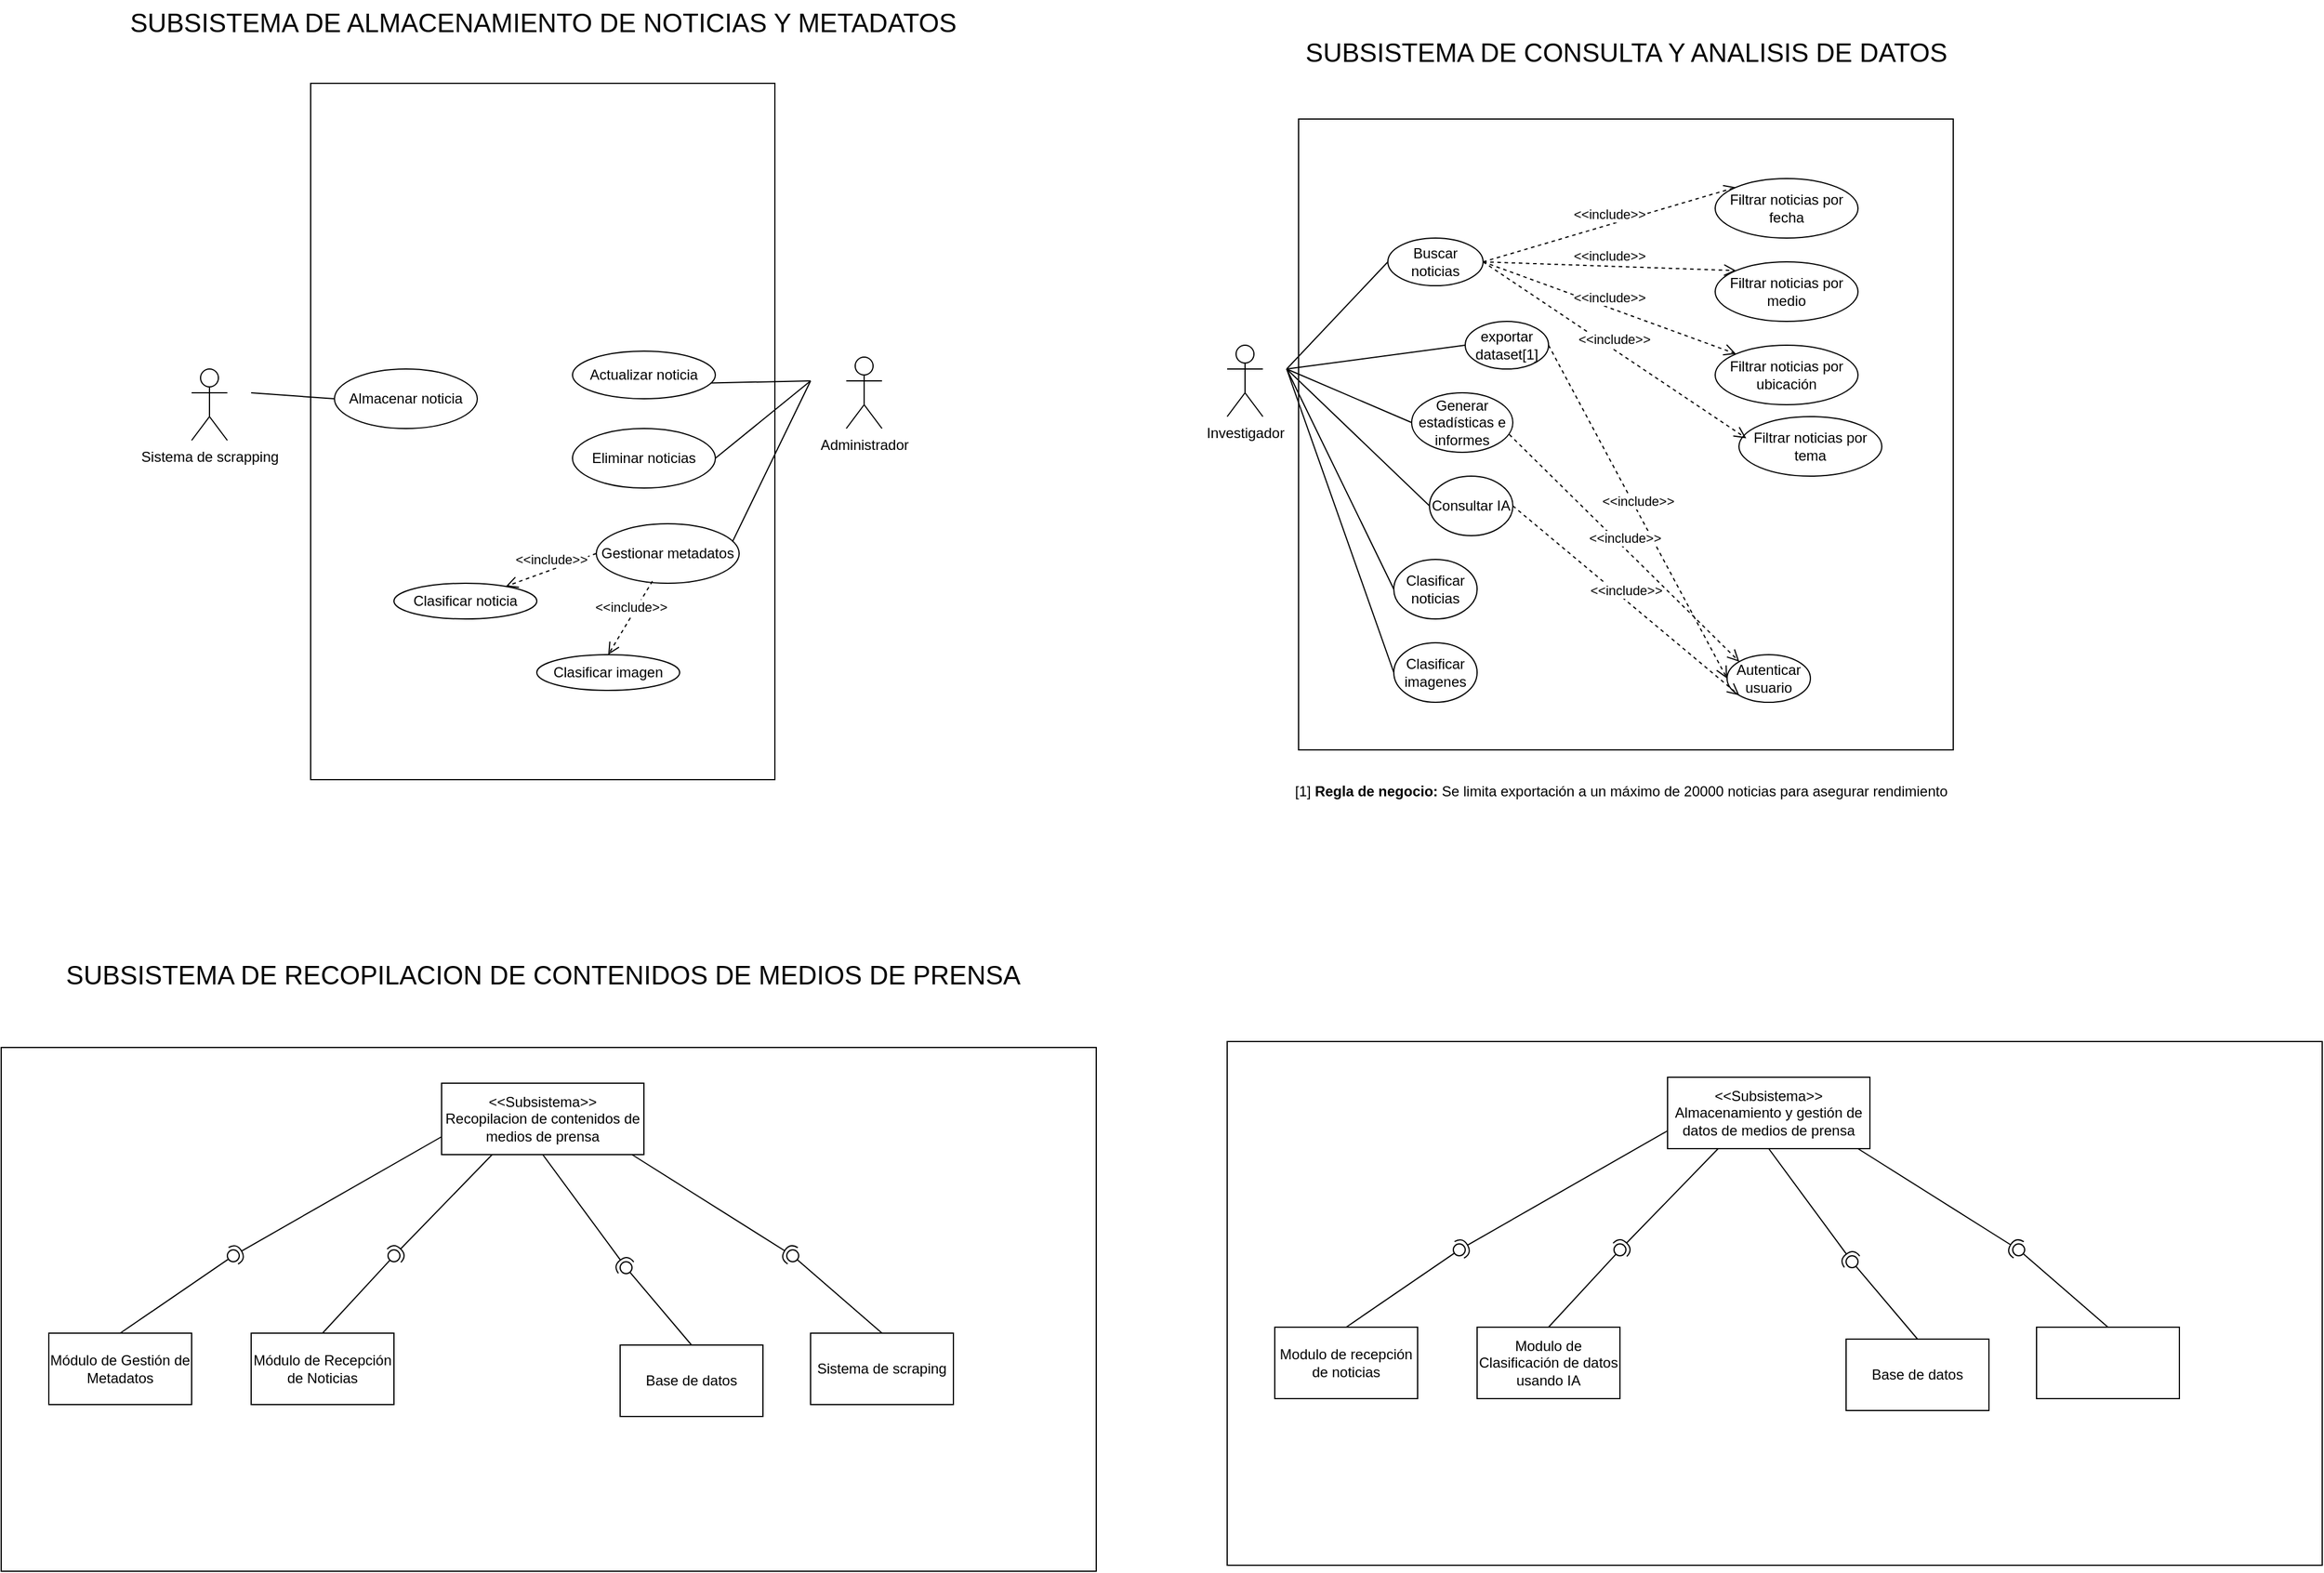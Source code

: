 <mxfile version="28.1.1">
  <diagram name="Página-1" id="gAzKbbcwC094XxibF-DY">
    <mxGraphModel dx="2747" dy="1830" grid="1" gridSize="10" guides="1" tooltips="1" connect="1" arrows="1" fold="1" page="1" pageScale="1" pageWidth="827" pageHeight="1169" math="0" shadow="0">
      <root>
        <mxCell id="0" />
        <mxCell id="1" parent="0" />
        <mxCell id="x1412d7Bhj6BPtJA3p_Y-9" value="" style="rounded=0;whiteSpace=wrap;html=1;" parent="1" vertex="1">
          <mxGeometry x="-190" y="-380" width="550" height="530" as="geometry" />
        </mxCell>
        <mxCell id="ybdoiESCJb-08Sw1rpXr-2" value="Investigador" style="shape=umlActor;verticalLabelPosition=bottom;verticalAlign=top;html=1;outlineConnect=0;" parent="1" vertex="1">
          <mxGeometry x="-250" y="-190" width="30" height="60" as="geometry" />
        </mxCell>
        <mxCell id="ybdoiESCJb-08Sw1rpXr-8" value="Buscar noticias" style="ellipse;whiteSpace=wrap;html=1;" parent="1" vertex="1">
          <mxGeometry x="-115" y="-280" width="80" height="40" as="geometry" />
        </mxCell>
        <mxCell id="ybdoiESCJb-08Sw1rpXr-9" value="exportar dataset[1]" style="ellipse;whiteSpace=wrap;html=1;" parent="1" vertex="1">
          <mxGeometry x="-50" y="-210" width="70" height="40" as="geometry" />
        </mxCell>
        <mxCell id="ybdoiESCJb-08Sw1rpXr-10" value="Autenticar usuario" style="ellipse;whiteSpace=wrap;html=1;" parent="1" vertex="1">
          <mxGeometry x="170" y="70" width="70" height="40" as="geometry" />
        </mxCell>
        <mxCell id="ybdoiESCJb-08Sw1rpXr-20" value="&amp;lt;&amp;lt;include&amp;gt;&amp;gt;" style="html=1;verticalAlign=bottom;endArrow=open;dashed=1;endSize=8;curved=0;rounded=0;exitX=1;exitY=0.5;exitDx=0;exitDy=0;entryX=0;entryY=0;entryDx=0;entryDy=0;" parent="1" source="ybdoiESCJb-08Sw1rpXr-8" target="ybdoiESCJb-08Sw1rpXr-68" edge="1">
          <mxGeometry relative="1" as="geometry">
            <mxPoint x="90" y="-50" as="sourcePoint" />
            <mxPoint x="10" y="-50" as="targetPoint" />
          </mxGeometry>
        </mxCell>
        <mxCell id="ybdoiESCJb-08Sw1rpXr-24" value="Generar estadísticas e informes" style="ellipse;whiteSpace=wrap;html=1;" parent="1" vertex="1">
          <mxGeometry x="-95" y="-150" width="85" height="50" as="geometry" />
        </mxCell>
        <mxCell id="ybdoiESCJb-08Sw1rpXr-31" value="" style="endArrow=none;html=1;rounded=0;entryX=0;entryY=0.5;entryDx=0;entryDy=0;" parent="1" target="ybdoiESCJb-08Sw1rpXr-24" edge="1">
          <mxGeometry width="50" height="50" relative="1" as="geometry">
            <mxPoint x="-200" y="-170" as="sourcePoint" />
            <mxPoint x="140" y="30" as="targetPoint" />
          </mxGeometry>
        </mxCell>
        <mxCell id="ybdoiESCJb-08Sw1rpXr-32" value="" style="endArrow=none;html=1;rounded=0;entryX=0;entryY=0.5;entryDx=0;entryDy=0;" parent="1" target="ybdoiESCJb-08Sw1rpXr-9" edge="1">
          <mxGeometry width="50" height="50" relative="1" as="geometry">
            <mxPoint x="-200" y="-170" as="sourcePoint" />
            <mxPoint x="-90" y="90" as="targetPoint" />
          </mxGeometry>
        </mxCell>
        <mxCell id="ybdoiESCJb-08Sw1rpXr-33" value="" style="endArrow=none;html=1;rounded=0;entryX=0;entryY=0.5;entryDx=0;entryDy=0;" parent="1" target="ybdoiESCJb-08Sw1rpXr-8" edge="1">
          <mxGeometry width="50" height="50" relative="1" as="geometry">
            <mxPoint x="-200" y="-170" as="sourcePoint" />
            <mxPoint x="-80" y="100" as="targetPoint" />
          </mxGeometry>
        </mxCell>
        <mxCell id="ybdoiESCJb-08Sw1rpXr-43" value="&amp;lt;&amp;lt;include&amp;gt;&amp;gt;" style="html=1;verticalAlign=bottom;endArrow=open;dashed=1;endSize=8;curved=0;rounded=0;exitX=1;exitY=0.5;exitDx=0;exitDy=0;entryX=0;entryY=0.5;entryDx=0;entryDy=0;" parent="1" source="ybdoiESCJb-08Sw1rpXr-9" target="ybdoiESCJb-08Sw1rpXr-10" edge="1">
          <mxGeometry relative="1" as="geometry">
            <mxPoint x="-15" y="-70" as="sourcePoint" />
            <mxPoint x="90" y="-25" as="targetPoint" />
          </mxGeometry>
        </mxCell>
        <mxCell id="ybdoiESCJb-08Sw1rpXr-56" value="Consultar IA" style="ellipse;whiteSpace=wrap;html=1;" parent="1" vertex="1">
          <mxGeometry x="-80" y="-80" width="70" height="50" as="geometry" />
        </mxCell>
        <mxCell id="ybdoiESCJb-08Sw1rpXr-57" value="" style="endArrow=none;html=1;rounded=0;entryX=0;entryY=0.5;entryDx=0;entryDy=0;" parent="1" target="ybdoiESCJb-08Sw1rpXr-56" edge="1">
          <mxGeometry width="50" height="50" relative="1" as="geometry">
            <mxPoint x="-200" y="-170" as="sourcePoint" />
            <mxPoint x="-95" y="210" as="targetPoint" />
          </mxGeometry>
        </mxCell>
        <mxCell id="ybdoiESCJb-08Sw1rpXr-58" value="&amp;lt;&amp;lt;include&amp;gt;&amp;gt;" style="html=1;verticalAlign=bottom;endArrow=open;dashed=1;endSize=8;curved=0;rounded=0;exitX=1;exitY=0.5;exitDx=0;exitDy=0;entryX=0;entryY=1;entryDx=0;entryDy=0;" parent="1" source="ybdoiESCJb-08Sw1rpXr-56" target="ybdoiESCJb-08Sw1rpXr-10" edge="1">
          <mxGeometry relative="1" as="geometry">
            <mxPoint x="-15" y="-40" as="sourcePoint" />
            <mxPoint x="160" y="80" as="targetPoint" />
          </mxGeometry>
        </mxCell>
        <mxCell id="ybdoiESCJb-08Sw1rpXr-61" value="Clasificar noticias" style="ellipse;whiteSpace=wrap;html=1;" parent="1" vertex="1">
          <mxGeometry x="-110" y="-10" width="70" height="50" as="geometry" />
        </mxCell>
        <mxCell id="ybdoiESCJb-08Sw1rpXr-62" value="" style="endArrow=none;html=1;rounded=0;entryX=0;entryY=0.5;entryDx=0;entryDy=0;" parent="1" target="ybdoiESCJb-08Sw1rpXr-61" edge="1">
          <mxGeometry width="50" height="50" relative="1" as="geometry">
            <mxPoint x="-200" y="-170" as="sourcePoint" />
            <mxPoint x="-85" y="105" as="targetPoint" />
          </mxGeometry>
        </mxCell>
        <mxCell id="ybdoiESCJb-08Sw1rpXr-63" value="Clasificar imagenes" style="ellipse;whiteSpace=wrap;html=1;" parent="1" vertex="1">
          <mxGeometry x="-110" y="60" width="70" height="50" as="geometry" />
        </mxCell>
        <mxCell id="ybdoiESCJb-08Sw1rpXr-64" value="" style="endArrow=none;html=1;rounded=0;entryX=0;entryY=0.5;entryDx=0;entryDy=0;" parent="1" target="ybdoiESCJb-08Sw1rpXr-63" edge="1">
          <mxGeometry width="50" height="50" relative="1" as="geometry">
            <mxPoint x="-200" y="-170" as="sourcePoint" />
            <mxPoint x="-85" y="165" as="targetPoint" />
          </mxGeometry>
        </mxCell>
        <mxCell id="ybdoiESCJb-08Sw1rpXr-68" value="Filtrar noticias por fecha" style="ellipse;whiteSpace=wrap;html=1;" parent="1" vertex="1">
          <mxGeometry x="160" y="-330" width="120" height="50" as="geometry" />
        </mxCell>
        <mxCell id="ybdoiESCJb-08Sw1rpXr-69" value="Filtrar noticias por medio" style="ellipse;whiteSpace=wrap;html=1;" parent="1" vertex="1">
          <mxGeometry x="160" y="-260" width="120" height="50" as="geometry" />
        </mxCell>
        <mxCell id="ybdoiESCJb-08Sw1rpXr-70" value="Filtrar noticias por tema" style="ellipse;whiteSpace=wrap;html=1;" parent="1" vertex="1">
          <mxGeometry x="180" y="-130" width="120" height="50" as="geometry" />
        </mxCell>
        <mxCell id="ybdoiESCJb-08Sw1rpXr-71" value="Filtrar noticias por ubicación" style="ellipse;whiteSpace=wrap;html=1;" parent="1" vertex="1">
          <mxGeometry x="160" y="-190" width="120" height="50" as="geometry" />
        </mxCell>
        <mxCell id="ybdoiESCJb-08Sw1rpXr-72" value="&amp;lt;&amp;lt;include&amp;gt;&amp;gt;" style="html=1;verticalAlign=bottom;endArrow=open;dashed=1;endSize=8;curved=0;rounded=0;exitX=1;exitY=0.5;exitDx=0;exitDy=0;entryX=0;entryY=0;entryDx=0;entryDy=0;" parent="1" source="ybdoiESCJb-08Sw1rpXr-8" target="ybdoiESCJb-08Sw1rpXr-69" edge="1">
          <mxGeometry relative="1" as="geometry">
            <mxPoint x="-45" y="-160" as="sourcePoint" />
            <mxPoint x="232" y="-177" as="targetPoint" />
          </mxGeometry>
        </mxCell>
        <mxCell id="ybdoiESCJb-08Sw1rpXr-73" value="&amp;lt;&amp;lt;include&amp;gt;&amp;gt;" style="html=1;verticalAlign=bottom;endArrow=open;dashed=1;endSize=8;curved=0;rounded=0;exitX=1;exitY=0.5;exitDx=0;exitDy=0;entryX=0;entryY=0;entryDx=0;entryDy=0;" parent="1" source="ybdoiESCJb-08Sw1rpXr-8" target="ybdoiESCJb-08Sw1rpXr-71" edge="1">
          <mxGeometry relative="1" as="geometry">
            <mxPoint x="-35" y="-150" as="sourcePoint" />
            <mxPoint x="242" y="-167" as="targetPoint" />
          </mxGeometry>
        </mxCell>
        <mxCell id="ybdoiESCJb-08Sw1rpXr-74" value="&amp;lt;&amp;lt;include&amp;gt;&amp;gt;" style="html=1;verticalAlign=bottom;endArrow=open;dashed=1;endSize=8;curved=0;rounded=0;entryX=0.051;entryY=0.364;entryDx=0;entryDy=0;entryPerimeter=0;exitX=1;exitY=0.5;exitDx=0;exitDy=0;" parent="1" source="ybdoiESCJb-08Sw1rpXr-8" target="ybdoiESCJb-08Sw1rpXr-70" edge="1">
          <mxGeometry relative="1" as="geometry">
            <mxPoint x="-50" y="-170" as="sourcePoint" />
            <mxPoint x="252" y="-157" as="targetPoint" />
          </mxGeometry>
        </mxCell>
        <mxCell id="x1412d7Bhj6BPtJA3p_Y-10" value="[1] &lt;b&gt;Regla de negocio: &lt;/b&gt;Se limita exportación a un máximo de 20000 noticias para asegurar rendimiento" style="text;html=1;align=left;verticalAlign=middle;whiteSpace=wrap;rounded=0;" parent="1" vertex="1">
          <mxGeometry x="-195" y="170" width="560" height="30" as="geometry" />
        </mxCell>
        <mxCell id="x1412d7Bhj6BPtJA3p_Y-11" value="&amp;lt;&amp;lt;include&amp;gt;&amp;gt;" style="html=1;verticalAlign=bottom;endArrow=open;dashed=1;endSize=8;curved=0;rounded=0;exitX=0.965;exitY=0.7;exitDx=0;exitDy=0;entryX=0;entryY=0;entryDx=0;entryDy=0;exitPerimeter=0;" parent="1" source="ybdoiESCJb-08Sw1rpXr-24" target="ybdoiESCJb-08Sw1rpXr-10" edge="1">
          <mxGeometry relative="1" as="geometry">
            <mxPoint x="90" y="-100" as="sourcePoint" />
            <mxPoint x="210" y="180" as="targetPoint" />
          </mxGeometry>
        </mxCell>
        <mxCell id="xJSOPvNTRKn9H1h3n8cO-1" value="&lt;font style=&quot;font-size: 22px;&quot;&gt;SUBSISTEMA DE CONSULTA Y ANALISIS DE DATOS&lt;/font&gt;" style="text;html=1;align=center;verticalAlign=middle;resizable=0;points=[];autosize=1;strokeColor=none;fillColor=none;" parent="1" vertex="1">
          <mxGeometry x="-195" y="-455" width="560" height="40" as="geometry" />
        </mxCell>
        <mxCell id="xJSOPvNTRKn9H1h3n8cO-2" value="" style="rounded=0;whiteSpace=wrap;html=1;" parent="1" vertex="1">
          <mxGeometry x="-1020" y="-410" width="390" height="585" as="geometry" />
        </mxCell>
        <mxCell id="xJSOPvNTRKn9H1h3n8cO-3" value="Sistema de scrapping" style="shape=umlActor;verticalLabelPosition=bottom;verticalAlign=top;html=1;outlineConnect=0;" parent="1" vertex="1">
          <mxGeometry x="-1120" y="-170" width="30" height="60" as="geometry" />
        </mxCell>
        <mxCell id="xJSOPvNTRKn9H1h3n8cO-6" value="" style="endArrow=none;html=1;rounded=0;entryX=0;entryY=0.5;entryDx=0;entryDy=0;" parent="1" target="xJSOPvNTRKn9H1h3n8cO-12" edge="1">
          <mxGeometry width="50" height="50" relative="1" as="geometry">
            <mxPoint x="-1070" y="-150" as="sourcePoint" />
            <mxPoint x="-985" y="-240" as="targetPoint" />
          </mxGeometry>
        </mxCell>
        <mxCell id="xJSOPvNTRKn9H1h3n8cO-10" value="Administrador" style="shape=umlActor;verticalLabelPosition=bottom;verticalAlign=top;html=1;outlineConnect=0;" parent="1" vertex="1">
          <mxGeometry x="-570" y="-180" width="30" height="60" as="geometry" />
        </mxCell>
        <mxCell id="xJSOPvNTRKn9H1h3n8cO-11" value="&lt;font style=&quot;font-size: 22px;&quot;&gt;SUBSISTEMA DE ALMACENAMIENTO DE NOTICIAS Y METADATOS&lt;/font&gt;" style="text;html=1;align=center;verticalAlign=middle;resizable=0;points=[];autosize=1;strokeColor=none;fillColor=none;" parent="1" vertex="1">
          <mxGeometry x="-1185" y="-480" width="720" height="40" as="geometry" />
        </mxCell>
        <mxCell id="xJSOPvNTRKn9H1h3n8cO-12" value="Almacenar noticia" style="ellipse;whiteSpace=wrap;html=1;" parent="1" vertex="1">
          <mxGeometry x="-1000" y="-170" width="120" height="50" as="geometry" />
        </mxCell>
        <mxCell id="xJSOPvNTRKn9H1h3n8cO-13" value="Actualizar noticia" style="ellipse;whiteSpace=wrap;html=1;" parent="1" vertex="1">
          <mxGeometry x="-800" y="-185" width="120" height="40" as="geometry" />
        </mxCell>
        <mxCell id="xJSOPvNTRKn9H1h3n8cO-14" value="Eliminar noticias" style="ellipse;whiteSpace=wrap;html=1;" parent="1" vertex="1">
          <mxGeometry x="-800" y="-120" width="120" height="50" as="geometry" />
        </mxCell>
        <mxCell id="xJSOPvNTRKn9H1h3n8cO-15" value="Gestionar metadatos" style="ellipse;whiteSpace=wrap;html=1;" parent="1" vertex="1">
          <mxGeometry x="-780" y="-40" width="120" height="50" as="geometry" />
        </mxCell>
        <mxCell id="xJSOPvNTRKn9H1h3n8cO-16" value="" style="endArrow=none;html=1;rounded=0;entryX=0.971;entryY=0.668;entryDx=0;entryDy=0;entryPerimeter=0;" parent="1" target="xJSOPvNTRKn9H1h3n8cO-13" edge="1">
          <mxGeometry width="50" height="50" relative="1" as="geometry">
            <mxPoint x="-600" y="-160" as="sourcePoint" />
            <mxPoint x="-850" y="-170" as="targetPoint" />
          </mxGeometry>
        </mxCell>
        <mxCell id="xJSOPvNTRKn9H1h3n8cO-17" value="" style="endArrow=none;html=1;rounded=0;entryX=1;entryY=0.5;entryDx=0;entryDy=0;" parent="1" target="xJSOPvNTRKn9H1h3n8cO-14" edge="1">
          <mxGeometry width="50" height="50" relative="1" as="geometry">
            <mxPoint x="-600" y="-160" as="sourcePoint" />
            <mxPoint x="-690" y="-158" as="targetPoint" />
          </mxGeometry>
        </mxCell>
        <mxCell id="xJSOPvNTRKn9H1h3n8cO-18" value="" style="endArrow=none;html=1;rounded=0;entryX=0.953;entryY=0.304;entryDx=0;entryDy=0;entryPerimeter=0;" parent="1" target="xJSOPvNTRKn9H1h3n8cO-15" edge="1">
          <mxGeometry width="50" height="50" relative="1" as="geometry">
            <mxPoint x="-600" y="-160" as="sourcePoint" />
            <mxPoint x="-670" y="-178" as="targetPoint" />
          </mxGeometry>
        </mxCell>
        <mxCell id="xJSOPvNTRKn9H1h3n8cO-19" value="Clasificar noticia" style="ellipse;whiteSpace=wrap;html=1;" parent="1" vertex="1">
          <mxGeometry x="-950" y="10" width="120" height="30" as="geometry" />
        </mxCell>
        <mxCell id="xJSOPvNTRKn9H1h3n8cO-20" value="Clasificar imagen" style="ellipse;whiteSpace=wrap;html=1;" parent="1" vertex="1">
          <mxGeometry x="-830" y="70" width="120" height="30" as="geometry" />
        </mxCell>
        <mxCell id="xJSOPvNTRKn9H1h3n8cO-22" value="&amp;lt;&amp;lt;include&amp;gt;&amp;gt;" style="html=1;verticalAlign=bottom;endArrow=open;dashed=1;endSize=8;curved=0;rounded=0;entryX=0.5;entryY=0;entryDx=0;entryDy=0;exitX=0.393;exitY=0.964;exitDx=0;exitDy=0;exitPerimeter=0;" parent="1" source="xJSOPvNTRKn9H1h3n8cO-15" target="xJSOPvNTRKn9H1h3n8cO-20" edge="1">
          <mxGeometry relative="1" as="geometry">
            <mxPoint x="-870" y="70" as="sourcePoint" />
            <mxPoint x="-649" y="218" as="targetPoint" />
          </mxGeometry>
        </mxCell>
        <mxCell id="xJSOPvNTRKn9H1h3n8cO-23" value="&amp;lt;&amp;lt;include&amp;gt;&amp;gt;" style="html=1;verticalAlign=bottom;endArrow=open;dashed=1;endSize=8;curved=0;rounded=0;exitX=0;exitY=0.5;exitDx=0;exitDy=0;" parent="1" source="xJSOPvNTRKn9H1h3n8cO-15" target="xJSOPvNTRKn9H1h3n8cO-19" edge="1">
          <mxGeometry relative="1" as="geometry">
            <mxPoint x="-820" as="sourcePoint" />
            <mxPoint x="-599" y="148" as="targetPoint" />
          </mxGeometry>
        </mxCell>
        <mxCell id="AGh-hy6SgrTbnIwnRyEK-2" value="&lt;font style=&quot;font-size: 22px;&quot;&gt;SUBSISTEMA DE RECOPILACION DE CONTENIDOS DE MEDIOS DE PRENSA&lt;/font&gt;" style="text;html=1;align=center;verticalAlign=middle;resizable=0;points=[];autosize=1;strokeColor=none;fillColor=none;" parent="1" vertex="1">
          <mxGeometry x="-1240" y="320" width="830" height="40" as="geometry" />
        </mxCell>
        <mxCell id="AGh-hy6SgrTbnIwnRyEK-3" value="" style="rounded=0;whiteSpace=wrap;html=1;" parent="1" vertex="1">
          <mxGeometry x="-1280" y="400" width="920" height="440" as="geometry" />
        </mxCell>
        <mxCell id="AGh-hy6SgrTbnIwnRyEK-4" value="Módulo de Gestión de Metadatos" style="rounded=0;whiteSpace=wrap;html=1;" parent="1" vertex="1">
          <mxGeometry x="-1240" y="640" width="120" height="60" as="geometry" />
        </mxCell>
        <mxCell id="AGh-hy6SgrTbnIwnRyEK-5" value="&lt;div&gt;&amp;lt;&amp;lt;Subsistema&amp;gt;&amp;gt;&lt;/div&gt;&lt;div&gt;Recopilacion de contenidos de medios de prensa&lt;/div&gt;" style="rounded=0;whiteSpace=wrap;html=1;" parent="1" vertex="1">
          <mxGeometry x="-910" y="430" width="170" height="60" as="geometry" />
        </mxCell>
        <mxCell id="xJSOPvNTRKn9H1h3n8cO-29" value="Módulo de Recepción de Noticias" style="rounded=0;whiteSpace=wrap;html=1;" parent="1" vertex="1">
          <mxGeometry x="-1070" y="640" width="120" height="60" as="geometry" />
        </mxCell>
        <mxCell id="xJSOPvNTRKn9H1h3n8cO-30" value="Base de datos" style="rounded=0;whiteSpace=wrap;html=1;" parent="1" vertex="1">
          <mxGeometry x="-760" y="650" width="120" height="60" as="geometry" />
        </mxCell>
        <mxCell id="xJSOPvNTRKn9H1h3n8cO-31" value="Sistema de scraping" style="rounded=0;whiteSpace=wrap;html=1;" parent="1" vertex="1">
          <mxGeometry x="-600" y="640" width="120" height="60" as="geometry" />
        </mxCell>
        <mxCell id="xJSOPvNTRKn9H1h3n8cO-47" value="" style="rounded=0;orthogonalLoop=1;jettySize=auto;html=1;endArrow=halfCircle;endFill=0;endSize=6;strokeWidth=1;sketch=0;exitX=0;exitY=0.75;exitDx=0;exitDy=0;" parent="1" source="AGh-hy6SgrTbnIwnRyEK-5" target="xJSOPvNTRKn9H1h3n8cO-49" edge="1">
          <mxGeometry relative="1" as="geometry">
            <mxPoint x="-1050" y="535" as="sourcePoint" />
          </mxGeometry>
        </mxCell>
        <mxCell id="xJSOPvNTRKn9H1h3n8cO-48" value="" style="rounded=0;orthogonalLoop=1;jettySize=auto;html=1;endArrow=oval;endFill=0;sketch=0;sourcePerimeterSpacing=0;targetPerimeterSpacing=0;endSize=10;exitX=0.5;exitY=0;exitDx=0;exitDy=0;" parent="1" source="AGh-hy6SgrTbnIwnRyEK-4" target="xJSOPvNTRKn9H1h3n8cO-49" edge="1">
          <mxGeometry relative="1" as="geometry">
            <mxPoint x="-1090" y="535" as="sourcePoint" />
          </mxGeometry>
        </mxCell>
        <mxCell id="xJSOPvNTRKn9H1h3n8cO-49" value="" style="ellipse;whiteSpace=wrap;html=1;align=center;aspect=fixed;fillColor=none;strokeColor=none;resizable=0;perimeter=centerPerimeter;rotatable=0;allowArrows=0;points=[];outlineConnect=1;" parent="1" vertex="1">
          <mxGeometry x="-1090" y="570" width="10" height="10" as="geometry" />
        </mxCell>
        <mxCell id="xJSOPvNTRKn9H1h3n8cO-50" value="" style="rounded=0;orthogonalLoop=1;jettySize=auto;html=1;endArrow=halfCircle;endFill=0;endSize=6;strokeWidth=1;sketch=0;exitX=0.25;exitY=1;exitDx=0;exitDy=0;" parent="1" source="AGh-hy6SgrTbnIwnRyEK-5" target="xJSOPvNTRKn9H1h3n8cO-52" edge="1">
          <mxGeometry relative="1" as="geometry">
            <mxPoint x="-930" y="575" as="sourcePoint" />
          </mxGeometry>
        </mxCell>
        <mxCell id="AGh-hy6SgrTbnIwnRyEK-6" value="" style="rounded=0;orthogonalLoop=1;jettySize=auto;html=1;endArrow=halfCircle;endFill=0;endSize=6;strokeWidth=1;sketch=0;exitX=0.941;exitY=1;exitDx=0;exitDy=0;exitPerimeter=0;" parent="1" source="AGh-hy6SgrTbnIwnRyEK-5" target="AGh-hy6SgrTbnIwnRyEK-8" edge="1">
          <mxGeometry relative="1" as="geometry">
            <mxPoint x="-690" y="615" as="sourcePoint" />
          </mxGeometry>
        </mxCell>
        <mxCell id="xJSOPvNTRKn9H1h3n8cO-51" value="" style="rounded=0;orthogonalLoop=1;jettySize=auto;html=1;endArrow=oval;endFill=0;sketch=0;sourcePerimeterSpacing=0;targetPerimeterSpacing=0;endSize=10;exitX=0.5;exitY=0;exitDx=0;exitDy=0;" parent="1" source="xJSOPvNTRKn9H1h3n8cO-29" target="xJSOPvNTRKn9H1h3n8cO-52" edge="1">
          <mxGeometry relative="1" as="geometry">
            <mxPoint x="-970" y="575" as="sourcePoint" />
          </mxGeometry>
        </mxCell>
        <mxCell id="AGh-hy6SgrTbnIwnRyEK-7" value="" style="rounded=0;orthogonalLoop=1;jettySize=auto;html=1;endArrow=oval;endFill=0;sketch=0;sourcePerimeterSpacing=0;targetPerimeterSpacing=0;endSize=10;exitX=0.5;exitY=0;exitDx=0;exitDy=0;" parent="1" source="xJSOPvNTRKn9H1h3n8cO-31" target="AGh-hy6SgrTbnIwnRyEK-8" edge="1">
          <mxGeometry relative="1" as="geometry">
            <mxPoint x="-730" y="615" as="sourcePoint" />
          </mxGeometry>
        </mxCell>
        <mxCell id="xJSOPvNTRKn9H1h3n8cO-52" value="" style="ellipse;whiteSpace=wrap;html=1;align=center;aspect=fixed;fillColor=none;strokeColor=none;resizable=0;perimeter=centerPerimeter;rotatable=0;allowArrows=0;points=[];outlineConnect=1;" parent="1" vertex="1">
          <mxGeometry x="-955" y="570" width="10" height="10" as="geometry" />
        </mxCell>
        <mxCell id="AGh-hy6SgrTbnIwnRyEK-8" value="" style="ellipse;whiteSpace=wrap;html=1;align=center;aspect=fixed;fillColor=none;strokeColor=none;resizable=0;perimeter=centerPerimeter;rotatable=0;allowArrows=0;points=[];outlineConnect=1;" parent="1" vertex="1">
          <mxGeometry x="-620" y="570" width="10" height="10" as="geometry" />
        </mxCell>
        <mxCell id="xJSOPvNTRKn9H1h3n8cO-53" value="" style="rounded=0;orthogonalLoop=1;jettySize=auto;html=1;endArrow=halfCircle;endFill=0;endSize=6;strokeWidth=1;sketch=0;exitX=0.5;exitY=1;exitDx=0;exitDy=0;" parent="1" source="AGh-hy6SgrTbnIwnRyEK-5" target="xJSOPvNTRKn9H1h3n8cO-55" edge="1">
          <mxGeometry relative="1" as="geometry">
            <mxPoint x="-800" y="575" as="sourcePoint" />
          </mxGeometry>
        </mxCell>
        <mxCell id="xJSOPvNTRKn9H1h3n8cO-54" value="" style="rounded=0;orthogonalLoop=1;jettySize=auto;html=1;endArrow=oval;endFill=0;sketch=0;sourcePerimeterSpacing=0;targetPerimeterSpacing=0;endSize=10;exitX=0.5;exitY=0;exitDx=0;exitDy=0;" parent="1" source="xJSOPvNTRKn9H1h3n8cO-30" target="xJSOPvNTRKn9H1h3n8cO-55" edge="1">
          <mxGeometry relative="1" as="geometry">
            <mxPoint x="-840" y="575" as="sourcePoint" />
          </mxGeometry>
        </mxCell>
        <mxCell id="xJSOPvNTRKn9H1h3n8cO-55" value="" style="ellipse;whiteSpace=wrap;html=1;align=center;aspect=fixed;fillColor=none;strokeColor=none;resizable=0;perimeter=centerPerimeter;rotatable=0;allowArrows=0;points=[];outlineConnect=1;" parent="1" vertex="1">
          <mxGeometry x="-760" y="580" width="10" height="10" as="geometry" />
        </mxCell>
        <mxCell id="zEb7CjWJj-UAiZ2Rb29J-2" value="" style="rounded=0;whiteSpace=wrap;html=1;" vertex="1" parent="1">
          <mxGeometry x="-250" y="395" width="920" height="440" as="geometry" />
        </mxCell>
        <mxCell id="zEb7CjWJj-UAiZ2Rb29J-3" value="Modulo de recepción de noticias" style="rounded=0;whiteSpace=wrap;html=1;" vertex="1" parent="1">
          <mxGeometry x="-210" y="635" width="120" height="60" as="geometry" />
        </mxCell>
        <mxCell id="zEb7CjWJj-UAiZ2Rb29J-4" value="&lt;div&gt;&amp;lt;&amp;lt;Subsistema&amp;gt;&amp;gt;&lt;/div&gt;&lt;div&gt;Almacenamiento y gestión de datos de medios de prensa&lt;/div&gt;" style="rounded=0;whiteSpace=wrap;html=1;" vertex="1" parent="1">
          <mxGeometry x="120" y="425" width="170" height="60" as="geometry" />
        </mxCell>
        <mxCell id="zEb7CjWJj-UAiZ2Rb29J-5" value="Modulo de Clasificación de datos usando IA" style="rounded=0;whiteSpace=wrap;html=1;" vertex="1" parent="1">
          <mxGeometry x="-40" y="635" width="120" height="60" as="geometry" />
        </mxCell>
        <mxCell id="zEb7CjWJj-UAiZ2Rb29J-6" value="Base de datos" style="rounded=0;whiteSpace=wrap;html=1;" vertex="1" parent="1">
          <mxGeometry x="270" y="645" width="120" height="60" as="geometry" />
        </mxCell>
        <mxCell id="zEb7CjWJj-UAiZ2Rb29J-7" value="" style="rounded=0;whiteSpace=wrap;html=1;" vertex="1" parent="1">
          <mxGeometry x="430" y="635" width="120" height="60" as="geometry" />
        </mxCell>
        <mxCell id="zEb7CjWJj-UAiZ2Rb29J-8" value="" style="rounded=0;orthogonalLoop=1;jettySize=auto;html=1;endArrow=halfCircle;endFill=0;endSize=6;strokeWidth=1;sketch=0;exitX=0;exitY=0.75;exitDx=0;exitDy=0;" edge="1" parent="1" source="zEb7CjWJj-UAiZ2Rb29J-4" target="zEb7CjWJj-UAiZ2Rb29J-10">
          <mxGeometry relative="1" as="geometry">
            <mxPoint x="-20" y="530" as="sourcePoint" />
          </mxGeometry>
        </mxCell>
        <mxCell id="zEb7CjWJj-UAiZ2Rb29J-9" value="" style="rounded=0;orthogonalLoop=1;jettySize=auto;html=1;endArrow=oval;endFill=0;sketch=0;sourcePerimeterSpacing=0;targetPerimeterSpacing=0;endSize=10;exitX=0.5;exitY=0;exitDx=0;exitDy=0;" edge="1" parent="1" source="zEb7CjWJj-UAiZ2Rb29J-3" target="zEb7CjWJj-UAiZ2Rb29J-10">
          <mxGeometry relative="1" as="geometry">
            <mxPoint x="-60" y="530" as="sourcePoint" />
          </mxGeometry>
        </mxCell>
        <mxCell id="zEb7CjWJj-UAiZ2Rb29J-10" value="" style="ellipse;whiteSpace=wrap;html=1;align=center;aspect=fixed;fillColor=none;strokeColor=none;resizable=0;perimeter=centerPerimeter;rotatable=0;allowArrows=0;points=[];outlineConnect=1;" vertex="1" parent="1">
          <mxGeometry x="-60" y="565" width="10" height="10" as="geometry" />
        </mxCell>
        <mxCell id="zEb7CjWJj-UAiZ2Rb29J-11" value="" style="rounded=0;orthogonalLoop=1;jettySize=auto;html=1;endArrow=halfCircle;endFill=0;endSize=6;strokeWidth=1;sketch=0;exitX=0.25;exitY=1;exitDx=0;exitDy=0;" edge="1" parent="1" source="zEb7CjWJj-UAiZ2Rb29J-4" target="zEb7CjWJj-UAiZ2Rb29J-15">
          <mxGeometry relative="1" as="geometry">
            <mxPoint x="100" y="570" as="sourcePoint" />
          </mxGeometry>
        </mxCell>
        <mxCell id="zEb7CjWJj-UAiZ2Rb29J-12" value="" style="rounded=0;orthogonalLoop=1;jettySize=auto;html=1;endArrow=halfCircle;endFill=0;endSize=6;strokeWidth=1;sketch=0;exitX=0.941;exitY=1;exitDx=0;exitDy=0;exitPerimeter=0;" edge="1" parent="1" source="zEb7CjWJj-UAiZ2Rb29J-4" target="zEb7CjWJj-UAiZ2Rb29J-16">
          <mxGeometry relative="1" as="geometry">
            <mxPoint x="340" y="610" as="sourcePoint" />
          </mxGeometry>
        </mxCell>
        <mxCell id="zEb7CjWJj-UAiZ2Rb29J-13" value="" style="rounded=0;orthogonalLoop=1;jettySize=auto;html=1;endArrow=oval;endFill=0;sketch=0;sourcePerimeterSpacing=0;targetPerimeterSpacing=0;endSize=10;exitX=0.5;exitY=0;exitDx=0;exitDy=0;" edge="1" parent="1" source="zEb7CjWJj-UAiZ2Rb29J-5" target="zEb7CjWJj-UAiZ2Rb29J-15">
          <mxGeometry relative="1" as="geometry">
            <mxPoint x="60" y="570" as="sourcePoint" />
          </mxGeometry>
        </mxCell>
        <mxCell id="zEb7CjWJj-UAiZ2Rb29J-14" value="" style="rounded=0;orthogonalLoop=1;jettySize=auto;html=1;endArrow=oval;endFill=0;sketch=0;sourcePerimeterSpacing=0;targetPerimeterSpacing=0;endSize=10;exitX=0.5;exitY=0;exitDx=0;exitDy=0;" edge="1" parent="1" source="zEb7CjWJj-UAiZ2Rb29J-7" target="zEb7CjWJj-UAiZ2Rb29J-16">
          <mxGeometry relative="1" as="geometry">
            <mxPoint x="300" y="610" as="sourcePoint" />
          </mxGeometry>
        </mxCell>
        <mxCell id="zEb7CjWJj-UAiZ2Rb29J-15" value="" style="ellipse;whiteSpace=wrap;html=1;align=center;aspect=fixed;fillColor=none;strokeColor=none;resizable=0;perimeter=centerPerimeter;rotatable=0;allowArrows=0;points=[];outlineConnect=1;" vertex="1" parent="1">
          <mxGeometry x="75" y="565" width="10" height="10" as="geometry" />
        </mxCell>
        <mxCell id="zEb7CjWJj-UAiZ2Rb29J-16" value="" style="ellipse;whiteSpace=wrap;html=1;align=center;aspect=fixed;fillColor=none;strokeColor=none;resizable=0;perimeter=centerPerimeter;rotatable=0;allowArrows=0;points=[];outlineConnect=1;" vertex="1" parent="1">
          <mxGeometry x="410" y="565" width="10" height="10" as="geometry" />
        </mxCell>
        <mxCell id="zEb7CjWJj-UAiZ2Rb29J-17" value="" style="rounded=0;orthogonalLoop=1;jettySize=auto;html=1;endArrow=halfCircle;endFill=0;endSize=6;strokeWidth=1;sketch=0;exitX=0.5;exitY=1;exitDx=0;exitDy=0;" edge="1" parent="1" source="zEb7CjWJj-UAiZ2Rb29J-4" target="zEb7CjWJj-UAiZ2Rb29J-19">
          <mxGeometry relative="1" as="geometry">
            <mxPoint x="230" y="570" as="sourcePoint" />
          </mxGeometry>
        </mxCell>
        <mxCell id="zEb7CjWJj-UAiZ2Rb29J-18" value="" style="rounded=0;orthogonalLoop=1;jettySize=auto;html=1;endArrow=oval;endFill=0;sketch=0;sourcePerimeterSpacing=0;targetPerimeterSpacing=0;endSize=10;exitX=0.5;exitY=0;exitDx=0;exitDy=0;" edge="1" parent="1" source="zEb7CjWJj-UAiZ2Rb29J-6" target="zEb7CjWJj-UAiZ2Rb29J-19">
          <mxGeometry relative="1" as="geometry">
            <mxPoint x="190" y="570" as="sourcePoint" />
          </mxGeometry>
        </mxCell>
        <mxCell id="zEb7CjWJj-UAiZ2Rb29J-19" value="" style="ellipse;whiteSpace=wrap;html=1;align=center;aspect=fixed;fillColor=none;strokeColor=none;resizable=0;perimeter=centerPerimeter;rotatable=0;allowArrows=0;points=[];outlineConnect=1;" vertex="1" parent="1">
          <mxGeometry x="270" y="575" width="10" height="10" as="geometry" />
        </mxCell>
      </root>
    </mxGraphModel>
  </diagram>
</mxfile>
